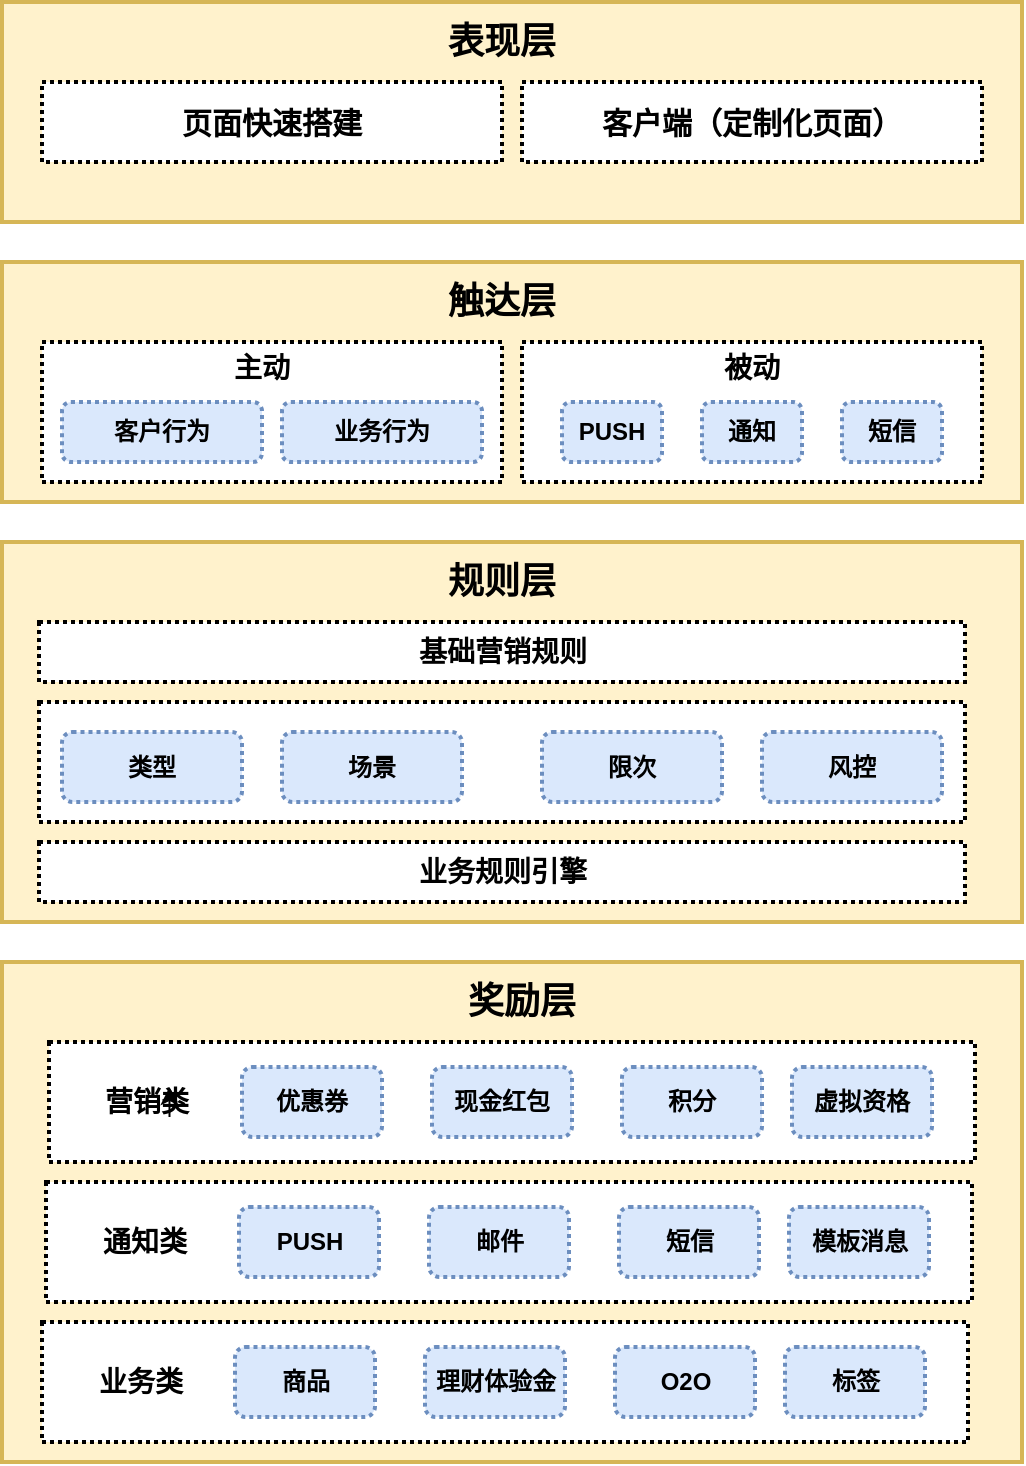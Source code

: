 <mxfile version="14.8.0" type="github">
  <diagram id="JyylFsv96L5wBdjRMBS9" name="Page-1">
    <mxGraphModel dx="470" dy="760" grid="1" gridSize="10" guides="1" tooltips="1" connect="1" arrows="1" fold="1" page="1" pageScale="1" pageWidth="827" pageHeight="1169" math="0" shadow="0">
      <root>
        <mxCell id="0" />
        <mxCell id="1" parent="0" />
        <mxCell id="P63ahs3XQpRorZ7CA4QL-1" value="" style="rounded=0;whiteSpace=wrap;html=1;strokeWidth=2;fillColor=#fff2cc;strokeColor=#d6b656;" vertex="1" parent="1">
          <mxGeometry x="160" y="240" width="510" height="110" as="geometry" />
        </mxCell>
        <mxCell id="P63ahs3XQpRorZ7CA4QL-2" value="&lt;b&gt;&lt;font style=&quot;font-size: 18px&quot;&gt;表现层&lt;/font&gt;&lt;/b&gt;" style="text;html=1;strokeColor=none;fillColor=none;align=center;verticalAlign=middle;whiteSpace=wrap;rounded=0;" vertex="1" parent="1">
          <mxGeometry x="370" y="250" width="80" height="20" as="geometry" />
        </mxCell>
        <mxCell id="P63ahs3XQpRorZ7CA4QL-3" value="&lt;font size=&quot;1&quot;&gt;&lt;b style=&quot;font-size: 15px&quot;&gt;页面快速搭建&lt;/b&gt;&lt;/font&gt;" style="rounded=0;whiteSpace=wrap;html=1;strokeWidth=2;dashed=1;dashPattern=1 1;" vertex="1" parent="1">
          <mxGeometry x="180" y="280" width="230" height="40" as="geometry" />
        </mxCell>
        <mxCell id="P63ahs3XQpRorZ7CA4QL-5" value="&lt;span style=&quot;font-size: 15px&quot;&gt;&lt;b&gt;客户端（定制化页面）&lt;/b&gt;&lt;/span&gt;" style="rounded=0;whiteSpace=wrap;html=1;strokeWidth=2;dashed=1;dashPattern=1 1;" vertex="1" parent="1">
          <mxGeometry x="420" y="280" width="230" height="40" as="geometry" />
        </mxCell>
        <mxCell id="P63ahs3XQpRorZ7CA4QL-7" value="" style="rounded=0;whiteSpace=wrap;html=1;strokeWidth=2;fillColor=#fff2cc;strokeColor=#d6b656;" vertex="1" parent="1">
          <mxGeometry x="160" y="370" width="510" height="120" as="geometry" />
        </mxCell>
        <mxCell id="P63ahs3XQpRorZ7CA4QL-8" value="&lt;span style=&quot;font-size: 18px&quot;&gt;&lt;b&gt;触达层&lt;/b&gt;&lt;/span&gt;" style="text;html=1;strokeColor=none;fillColor=none;align=center;verticalAlign=middle;whiteSpace=wrap;rounded=0;" vertex="1" parent="1">
          <mxGeometry x="370" y="380" width="80" height="20" as="geometry" />
        </mxCell>
        <mxCell id="P63ahs3XQpRorZ7CA4QL-9" value="" style="rounded=0;whiteSpace=wrap;html=1;strokeWidth=2;dashed=1;dashPattern=1 1;" vertex="1" parent="1">
          <mxGeometry x="180" y="410" width="230" height="70" as="geometry" />
        </mxCell>
        <mxCell id="P63ahs3XQpRorZ7CA4QL-10" value="" style="rounded=0;whiteSpace=wrap;html=1;strokeWidth=2;dashed=1;dashPattern=1 1;" vertex="1" parent="1">
          <mxGeometry x="420" y="410" width="230" height="70" as="geometry" />
        </mxCell>
        <mxCell id="P63ahs3XQpRorZ7CA4QL-11" value="" style="rounded=0;whiteSpace=wrap;html=1;strokeWidth=2;fillColor=#fff2cc;strokeColor=#d6b656;" vertex="1" parent="1">
          <mxGeometry x="160" y="510" width="510" height="190" as="geometry" />
        </mxCell>
        <mxCell id="P63ahs3XQpRorZ7CA4QL-12" value="&lt;span style=&quot;font-size: 18px&quot;&gt;&lt;b&gt;规则层&lt;/b&gt;&lt;/span&gt;" style="text;html=1;strokeColor=none;fillColor=none;align=center;verticalAlign=middle;whiteSpace=wrap;rounded=0;" vertex="1" parent="1">
          <mxGeometry x="370" y="520" width="80" height="20" as="geometry" />
        </mxCell>
        <mxCell id="P63ahs3XQpRorZ7CA4QL-13" value="&lt;b&gt;&lt;font style=&quot;font-size: 14px&quot;&gt;基础营销规则&lt;/font&gt;&lt;/b&gt;" style="rounded=0;whiteSpace=wrap;html=1;strokeWidth=2;dashed=1;dashPattern=1 1;" vertex="1" parent="1">
          <mxGeometry x="178.5" y="550" width="463" height="30" as="geometry" />
        </mxCell>
        <mxCell id="P63ahs3XQpRorZ7CA4QL-15" value="&lt;font style=&quot;font-size: 14px&quot;&gt;&lt;b&gt;主动&lt;/b&gt;&lt;/font&gt;" style="text;html=1;strokeColor=none;fillColor=none;align=center;verticalAlign=middle;whiteSpace=wrap;rounded=0;dashed=1;dashPattern=1 1;" vertex="1" parent="1">
          <mxGeometry x="270" y="415" width="40" height="15" as="geometry" />
        </mxCell>
        <mxCell id="P63ahs3XQpRorZ7CA4QL-16" value="&lt;font style=&quot;font-size: 14px&quot;&gt;&lt;b&gt;被动&lt;/b&gt;&lt;/font&gt;" style="text;html=1;strokeColor=none;fillColor=none;align=center;verticalAlign=middle;whiteSpace=wrap;rounded=0;dashed=1;dashPattern=1 1;" vertex="1" parent="1">
          <mxGeometry x="515" y="415" width="40" height="15" as="geometry" />
        </mxCell>
        <mxCell id="P63ahs3XQpRorZ7CA4QL-17" value="&lt;b&gt;客户行为&lt;/b&gt;" style="rounded=1;whiteSpace=wrap;html=1;dashed=1;dashPattern=1 1;strokeWidth=2;fillColor=#dae8fc;strokeColor=#6c8ebf;" vertex="1" parent="1">
          <mxGeometry x="190" y="440" width="100" height="30" as="geometry" />
        </mxCell>
        <mxCell id="P63ahs3XQpRorZ7CA4QL-18" value="&lt;b&gt;业务行为&lt;/b&gt;" style="rounded=1;whiteSpace=wrap;html=1;dashed=1;dashPattern=1 1;strokeWidth=2;fillColor=#dae8fc;strokeColor=#6c8ebf;" vertex="1" parent="1">
          <mxGeometry x="300" y="440" width="100" height="30" as="geometry" />
        </mxCell>
        <mxCell id="P63ahs3XQpRorZ7CA4QL-19" value="&lt;b&gt;PUSH&lt;/b&gt;" style="rounded=1;whiteSpace=wrap;html=1;dashed=1;dashPattern=1 1;strokeWidth=2;fillColor=#dae8fc;strokeColor=#6c8ebf;" vertex="1" parent="1">
          <mxGeometry x="440" y="440" width="50" height="30" as="geometry" />
        </mxCell>
        <mxCell id="P63ahs3XQpRorZ7CA4QL-22" value="&lt;b&gt;通知&lt;/b&gt;" style="rounded=1;whiteSpace=wrap;html=1;dashed=1;dashPattern=1 1;strokeWidth=2;fillColor=#dae8fc;strokeColor=#6c8ebf;" vertex="1" parent="1">
          <mxGeometry x="510" y="440" width="50" height="30" as="geometry" />
        </mxCell>
        <mxCell id="P63ahs3XQpRorZ7CA4QL-23" value="&lt;b&gt;短信&lt;/b&gt;" style="rounded=1;whiteSpace=wrap;html=1;dashed=1;dashPattern=1 1;strokeWidth=2;fillColor=#dae8fc;strokeColor=#6c8ebf;" vertex="1" parent="1">
          <mxGeometry x="580" y="440" width="50" height="30" as="geometry" />
        </mxCell>
        <mxCell id="P63ahs3XQpRorZ7CA4QL-24" value="&lt;b&gt;&lt;font style=&quot;font-size: 14px&quot;&gt;业务规则引擎&lt;/font&gt;&lt;/b&gt;" style="rounded=0;whiteSpace=wrap;html=1;strokeWidth=2;dashed=1;dashPattern=1 1;" vertex="1" parent="1">
          <mxGeometry x="178.5" y="660" width="463" height="30" as="geometry" />
        </mxCell>
        <mxCell id="P63ahs3XQpRorZ7CA4QL-25" value="" style="rounded=0;whiteSpace=wrap;html=1;strokeWidth=2;dashed=1;dashPattern=1 1;" vertex="1" parent="1">
          <mxGeometry x="178.5" y="590" width="463" height="60" as="geometry" />
        </mxCell>
        <mxCell id="P63ahs3XQpRorZ7CA4QL-26" value="&lt;b&gt;类型&lt;/b&gt;" style="rounded=1;whiteSpace=wrap;html=1;dashed=1;dashPattern=1 1;strokeWidth=2;fillColor=#dae8fc;strokeColor=#6c8ebf;" vertex="1" parent="1">
          <mxGeometry x="190" y="605" width="90" height="35" as="geometry" />
        </mxCell>
        <mxCell id="P63ahs3XQpRorZ7CA4QL-27" value="&lt;b&gt;场景&lt;/b&gt;" style="rounded=1;whiteSpace=wrap;html=1;dashed=1;dashPattern=1 1;strokeWidth=2;fillColor=#dae8fc;strokeColor=#6c8ebf;" vertex="1" parent="1">
          <mxGeometry x="300" y="605" width="90" height="35" as="geometry" />
        </mxCell>
        <mxCell id="P63ahs3XQpRorZ7CA4QL-28" value="&lt;b&gt;限次&lt;/b&gt;" style="rounded=1;whiteSpace=wrap;html=1;dashed=1;dashPattern=1 1;strokeWidth=2;fillColor=#dae8fc;strokeColor=#6c8ebf;" vertex="1" parent="1">
          <mxGeometry x="430" y="605" width="90" height="35" as="geometry" />
        </mxCell>
        <mxCell id="P63ahs3XQpRorZ7CA4QL-29" value="&lt;b&gt;风控&lt;/b&gt;" style="rounded=1;whiteSpace=wrap;html=1;dashed=1;dashPattern=1 1;strokeWidth=2;fillColor=#dae8fc;strokeColor=#6c8ebf;" vertex="1" parent="1">
          <mxGeometry x="540" y="605" width="90" height="35" as="geometry" />
        </mxCell>
        <mxCell id="P63ahs3XQpRorZ7CA4QL-30" value="" style="rounded=0;whiteSpace=wrap;html=1;strokeWidth=2;fillColor=#fff2cc;strokeColor=#d6b656;" vertex="1" parent="1">
          <mxGeometry x="160" y="720" width="510" height="250" as="geometry" />
        </mxCell>
        <mxCell id="P63ahs3XQpRorZ7CA4QL-31" value="&lt;span style=&quot;font-size: 18px&quot;&gt;&lt;b&gt;奖励层&lt;/b&gt;&lt;/span&gt;" style="text;html=1;strokeColor=none;fillColor=none;align=center;verticalAlign=middle;whiteSpace=wrap;rounded=0;" vertex="1" parent="1">
          <mxGeometry x="380" y="730" width="80" height="20" as="geometry" />
        </mxCell>
        <mxCell id="P63ahs3XQpRorZ7CA4QL-34" value="" style="rounded=0;whiteSpace=wrap;html=1;strokeWidth=2;dashed=1;dashPattern=1 1;" vertex="1" parent="1">
          <mxGeometry x="183.5" y="760" width="463" height="60" as="geometry" />
        </mxCell>
        <mxCell id="P63ahs3XQpRorZ7CA4QL-36" value="&lt;b&gt;现金红包&lt;/b&gt;" style="rounded=1;whiteSpace=wrap;html=1;dashed=1;dashPattern=1 1;strokeWidth=2;fillColor=#dae8fc;strokeColor=#6c8ebf;" vertex="1" parent="1">
          <mxGeometry x="375" y="772.5" width="70" height="35" as="geometry" />
        </mxCell>
        <mxCell id="P63ahs3XQpRorZ7CA4QL-39" value="&lt;b&gt;虚拟资格&lt;/b&gt;" style="rounded=1;whiteSpace=wrap;html=1;dashed=1;dashPattern=1 1;strokeWidth=2;fillColor=#dae8fc;strokeColor=#6c8ebf;" vertex="1" parent="1">
          <mxGeometry x="555" y="772.5" width="70" height="35" as="geometry" />
        </mxCell>
        <mxCell id="P63ahs3XQpRorZ7CA4QL-40" value="&lt;b&gt;积分&lt;/b&gt;" style="rounded=1;whiteSpace=wrap;html=1;dashed=1;dashPattern=1 1;strokeWidth=2;fillColor=#dae8fc;strokeColor=#6c8ebf;" vertex="1" parent="1">
          <mxGeometry x="470" y="772.5" width="70" height="35" as="geometry" />
        </mxCell>
        <mxCell id="P63ahs3XQpRorZ7CA4QL-41" value="&lt;b&gt;优惠券&lt;/b&gt;" style="rounded=1;whiteSpace=wrap;html=1;dashed=1;dashPattern=1 1;strokeWidth=2;fillColor=#dae8fc;strokeColor=#6c8ebf;" vertex="1" parent="1">
          <mxGeometry x="280" y="772.5" width="70" height="35" as="geometry" />
        </mxCell>
        <mxCell id="P63ahs3XQpRorZ7CA4QL-42" value="&lt;font style=&quot;font-size: 14px&quot;&gt;&lt;b&gt;营销类&lt;/b&gt;&lt;/font&gt;" style="text;html=1;strokeColor=none;fillColor=none;align=center;verticalAlign=middle;whiteSpace=wrap;rounded=0;dashed=1;dashPattern=1 1;" vertex="1" parent="1">
          <mxGeometry x="210" y="782.5" width="45" height="15" as="geometry" />
        </mxCell>
        <mxCell id="P63ahs3XQpRorZ7CA4QL-43" style="edgeStyle=orthogonalEdgeStyle;rounded=0;orthogonalLoop=1;jettySize=auto;html=1;exitX=0.75;exitY=1;exitDx=0;exitDy=0;entryX=0.75;entryY=0;entryDx=0;entryDy=0;" edge="1" parent="1" source="P63ahs3XQpRorZ7CA4QL-42" target="P63ahs3XQpRorZ7CA4QL-42">
          <mxGeometry relative="1" as="geometry" />
        </mxCell>
        <mxCell id="P63ahs3XQpRorZ7CA4QL-44" value="" style="rounded=0;whiteSpace=wrap;html=1;strokeWidth=2;dashed=1;dashPattern=1 1;" vertex="1" parent="1">
          <mxGeometry x="182" y="830" width="463" height="60" as="geometry" />
        </mxCell>
        <mxCell id="P63ahs3XQpRorZ7CA4QL-45" value="&lt;b&gt;邮件&lt;/b&gt;" style="rounded=1;whiteSpace=wrap;html=1;dashed=1;dashPattern=1 1;strokeWidth=2;fillColor=#dae8fc;strokeColor=#6c8ebf;" vertex="1" parent="1">
          <mxGeometry x="373.5" y="842.5" width="70" height="35" as="geometry" />
        </mxCell>
        <mxCell id="P63ahs3XQpRorZ7CA4QL-46" value="&lt;b&gt;模板消息&lt;/b&gt;" style="rounded=1;whiteSpace=wrap;html=1;dashed=1;dashPattern=1 1;strokeWidth=2;fillColor=#dae8fc;strokeColor=#6c8ebf;" vertex="1" parent="1">
          <mxGeometry x="553.5" y="842.5" width="70" height="35" as="geometry" />
        </mxCell>
        <mxCell id="P63ahs3XQpRorZ7CA4QL-47" value="&lt;b&gt;短信&lt;/b&gt;" style="rounded=1;whiteSpace=wrap;html=1;dashed=1;dashPattern=1 1;strokeWidth=2;fillColor=#dae8fc;strokeColor=#6c8ebf;" vertex="1" parent="1">
          <mxGeometry x="468.5" y="842.5" width="70" height="35" as="geometry" />
        </mxCell>
        <mxCell id="P63ahs3XQpRorZ7CA4QL-48" value="&lt;b&gt;PUSH&lt;/b&gt;" style="rounded=1;whiteSpace=wrap;html=1;dashed=1;dashPattern=1 1;strokeWidth=2;fillColor=#dae8fc;strokeColor=#6c8ebf;" vertex="1" parent="1">
          <mxGeometry x="278.5" y="842.5" width="70" height="35" as="geometry" />
        </mxCell>
        <mxCell id="P63ahs3XQpRorZ7CA4QL-49" value="&lt;font style=&quot;font-size: 14px&quot;&gt;&lt;b&gt;通知类&lt;/b&gt;&lt;/font&gt;" style="text;html=1;strokeColor=none;fillColor=none;align=center;verticalAlign=middle;whiteSpace=wrap;rounded=0;dashed=1;dashPattern=1 1;" vertex="1" parent="1">
          <mxGeometry x="208.5" y="852.5" width="45" height="15" as="geometry" />
        </mxCell>
        <mxCell id="P63ahs3XQpRorZ7CA4QL-50" value="" style="rounded=0;whiteSpace=wrap;html=1;strokeWidth=2;dashed=1;dashPattern=1 1;" vertex="1" parent="1">
          <mxGeometry x="180" y="900" width="463" height="60" as="geometry" />
        </mxCell>
        <mxCell id="P63ahs3XQpRorZ7CA4QL-51" value="&lt;b&gt;理财体验金&lt;/b&gt;" style="rounded=1;whiteSpace=wrap;html=1;dashed=1;dashPattern=1 1;strokeWidth=2;fillColor=#dae8fc;strokeColor=#6c8ebf;" vertex="1" parent="1">
          <mxGeometry x="371.5" y="912.5" width="70" height="35" as="geometry" />
        </mxCell>
        <mxCell id="P63ahs3XQpRorZ7CA4QL-52" value="&lt;b&gt;标签&lt;/b&gt;" style="rounded=1;whiteSpace=wrap;html=1;dashed=1;dashPattern=1 1;strokeWidth=2;fillColor=#dae8fc;strokeColor=#6c8ebf;" vertex="1" parent="1">
          <mxGeometry x="551.5" y="912.5" width="70" height="35" as="geometry" />
        </mxCell>
        <mxCell id="P63ahs3XQpRorZ7CA4QL-53" value="&lt;b&gt;O2O&lt;/b&gt;" style="rounded=1;whiteSpace=wrap;html=1;dashed=1;dashPattern=1 1;strokeWidth=2;fillColor=#dae8fc;strokeColor=#6c8ebf;" vertex="1" parent="1">
          <mxGeometry x="466.5" y="912.5" width="70" height="35" as="geometry" />
        </mxCell>
        <mxCell id="P63ahs3XQpRorZ7CA4QL-54" value="&lt;b&gt;商品&lt;/b&gt;" style="rounded=1;whiteSpace=wrap;html=1;dashed=1;dashPattern=1 1;strokeWidth=2;fillColor=#dae8fc;strokeColor=#6c8ebf;" vertex="1" parent="1">
          <mxGeometry x="276.5" y="912.5" width="70" height="35" as="geometry" />
        </mxCell>
        <mxCell id="P63ahs3XQpRorZ7CA4QL-55" value="&lt;font style=&quot;font-size: 14px&quot;&gt;&lt;b&gt;业务类&lt;/b&gt;&lt;/font&gt;" style="text;html=1;strokeColor=none;fillColor=none;align=center;verticalAlign=middle;whiteSpace=wrap;rounded=0;dashed=1;dashPattern=1 1;" vertex="1" parent="1">
          <mxGeometry x="206.5" y="922.5" width="45" height="15" as="geometry" />
        </mxCell>
      </root>
    </mxGraphModel>
  </diagram>
</mxfile>
